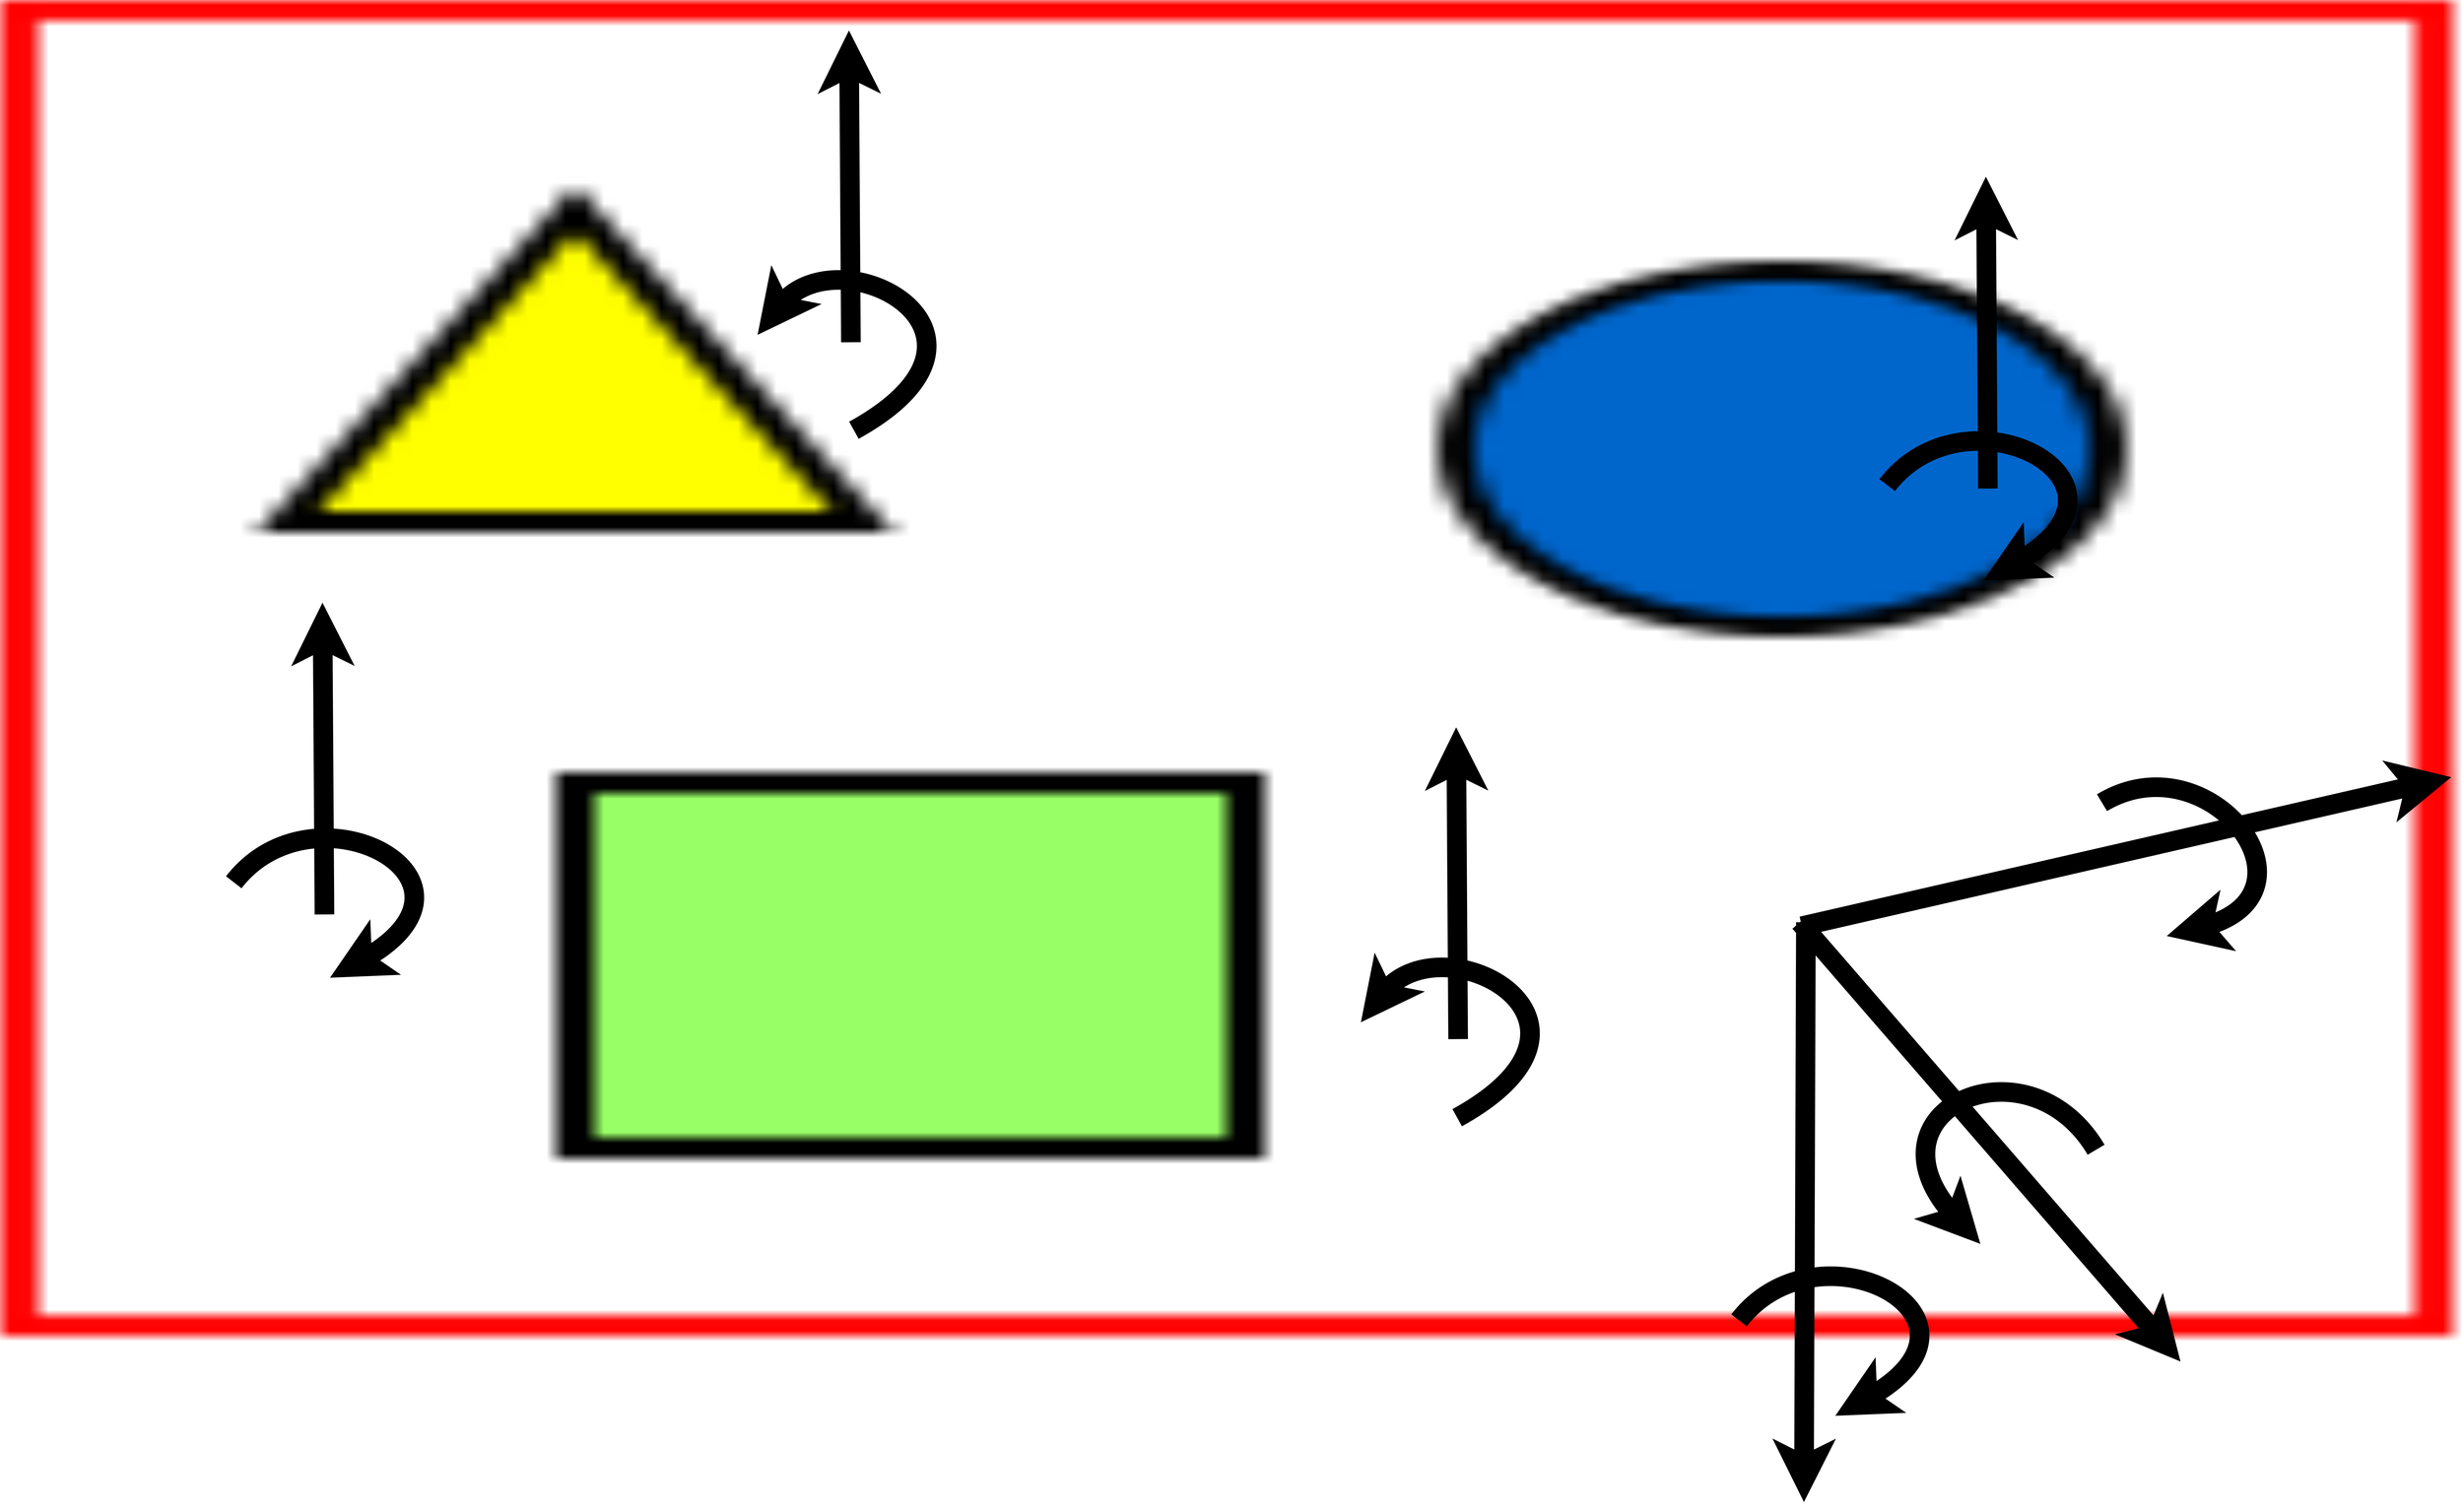 <?xml version="1.0" encoding="UTF-8"?>
<dia:diagram xmlns:dia="http://www.lysator.liu.se/~alla/dia/">
  <dia:layer name="Background" visible="true" active="true">
    <dia:object type="Standard - Image" version="0" id="O0">
      <dia:attribute name="obj_pos">
        <dia:point val="-117.2,26"/>
      </dia:attribute>
      <dia:attribute name="obj_bb">
        <dia:rectangle val="-117.25,25.95;382.85,298.5"/>
      </dia:attribute>
      <dia:attribute name="elem_corner">
        <dia:point val="-117.2,26"/>
      </dia:attribute>
      <dia:attribute name="elem_width">
        <dia:real val="500"/>
      </dia:attribute>
      <dia:attribute name="elem_height">
        <dia:real val="272.45"/>
      </dia:attribute>
      <dia:attribute name="draw_border">
        <dia:boolean val="false"/>
      </dia:attribute>
      <dia:attribute name="keep_aspect">
        <dia:boolean val="true"/>
      </dia:attribute>
      <dia:attribute name="file">
        <dia:string>#/home/clewis/temp.png#</dia:string>
      </dia:attribute>
    </dia:object>
    <dia:object type="Standard - Line" version="0" id="O1">
      <dia:attribute name="obj_pos">
        <dia:point val="-51.1,212.5"/>
      </dia:attribute>
      <dia:attribute name="obj_bb">
        <dia:rectangle val="-57.919,144.428;-44.975,214.513"/>
      </dia:attribute>
      <dia:attribute name="conn_endpoints">
        <dia:point val="-51.1,212.5"/>
        <dia:point val="-51.5,148.9"/>
      </dia:attribute>
      <dia:attribute name="numcp">
        <dia:int val="1"/>
      </dia:attribute>
      <dia:attribute name="line_width">
        <dia:real val="4"/>
      </dia:attribute>
      <dia:attribute name="end_arrow">
        <dia:enum val="22"/>
      </dia:attribute>
      <dia:attribute name="end_arrow_length">
        <dia:real val="4"/>
      </dia:attribute>
      <dia:attribute name="end_arrow_width">
        <dia:real val="4"/>
      </dia:attribute>
    </dia:object>
    <dia:object type="Standard - Line" version="0" id="O2">
      <dia:attribute name="obj_pos">
        <dia:point val="250.934,214.1"/>
      </dia:attribute>
      <dia:attribute name="obj_bb">
        <dia:rectangle val="244.091,212.093;257.035,336.841"/>
      </dia:attribute>
      <dia:attribute name="conn_endpoints">
        <dia:point val="250.934,214.1"/>
        <dia:point val="250.534,332.369"/>
      </dia:attribute>
      <dia:attribute name="numcp">
        <dia:int val="1"/>
      </dia:attribute>
      <dia:attribute name="line_width">
        <dia:real val="4"/>
      </dia:attribute>
      <dia:attribute name="end_arrow">
        <dia:enum val="22"/>
      </dia:attribute>
      <dia:attribute name="end_arrow_length">
        <dia:real val="4"/>
      </dia:attribute>
      <dia:attribute name="end_arrow_width">
        <dia:real val="4"/>
      </dia:attribute>
    </dia:object>
    <dia:object type="Standard - BezierLine" version="0" id="O3">
      <dia:attribute name="obj_pos">
        <dia:point val="237.3,295.3"/>
      </dia:attribute>
      <dia:attribute name="obj_bb">
        <dia:rectangle val="234.494,284.302;276.116,315.388"/>
      </dia:attribute>
      <dia:attribute name="bez_points">
        <dia:point val="237.3,295.3"/>
        <dia:point val="253.7,274.1"/>
        <dia:point val="292.9,294.9"/>
        <dia:point val="256.934,314.769"/>
      </dia:attribute>
      <dia:attribute name="corner_types">
        <dia:enum val="0"/>
        <dia:enum val="0"/>
      </dia:attribute>
      <dia:attribute name="line_width">
        <dia:real val="4"/>
      </dia:attribute>
      <dia:attribute name="end_arrow">
        <dia:enum val="22"/>
      </dia:attribute>
      <dia:attribute name="end_arrow_length">
        <dia:real val="4"/>
      </dia:attribute>
      <dia:attribute name="end_arrow_width">
        <dia:real val="4"/>
      </dia:attribute>
    </dia:object>
    <dia:object type="Standard - Line" version="0" id="O4">
      <dia:attribute name="obj_pos">
        <dia:point val="249.7,214.1"/>
      </dia:attribute>
      <dia:attribute name="obj_bb">
        <dia:rectangle val="246.879,211.279;330.228,307.081"/>
      </dia:attribute>
      <dia:attribute name="conn_endpoints">
        <dia:point val="249.7,214.1"/>
        <dia:point val="327.3,303.7"/>
      </dia:attribute>
      <dia:attribute name="numcp">
        <dia:int val="1"/>
      </dia:attribute>
      <dia:attribute name="line_width">
        <dia:real val="4"/>
      </dia:attribute>
      <dia:attribute name="end_arrow">
        <dia:enum val="22"/>
      </dia:attribute>
      <dia:attribute name="end_arrow_length">
        <dia:real val="4"/>
      </dia:attribute>
      <dia:attribute name="end_arrow_width">
        <dia:real val="4"/>
      </dia:attribute>
    </dia:object>
    <dia:object type="Standard - BezierLine" version="0" id="O5">
      <dia:attribute name="obj_pos">
        <dia:point val="310.1,260.5"/>
      </dia:attribute>
      <dia:attribute name="obj_bb">
        <dia:rectangle val="272.955,246.706;312.841,279.7"/>
      </dia:attribute>
      <dia:attribute name="bez_points">
        <dia:point val="310.1,260.5"/>
        <dia:point val="296.1,236.9"/>
        <dia:point val="261.3,252.5"/>
        <dia:point val="286.5,279.7"/>
      </dia:attribute>
      <dia:attribute name="corner_types">
        <dia:enum val="0"/>
        <dia:enum val="0"/>
      </dia:attribute>
      <dia:attribute name="line_width">
        <dia:real val="4"/>
      </dia:attribute>
      <dia:attribute name="end_arrow">
        <dia:enum val="22"/>
      </dia:attribute>
      <dia:attribute name="end_arrow_length">
        <dia:real val="4"/>
      </dia:attribute>
      <dia:attribute name="end_arrow_width">
        <dia:real val="4"/>
      </dia:attribute>
    </dia:object>
    <dia:object type="Standard - Line" version="0" id="O6">
      <dia:attribute name="obj_pos">
        <dia:point val="250.1,214.9"/>
      </dia:attribute>
      <dia:attribute name="obj_bb">
        <dia:rectangle val="247.703,180.088;386.859,217.297"/>
      </dia:attribute>
      <dia:attribute name="conn_endpoints">
        <dia:point val="250.1,214.9"/>
        <dia:point val="382.5,184.5"/>
      </dia:attribute>
      <dia:attribute name="numcp">
        <dia:int val="1"/>
      </dia:attribute>
      <dia:attribute name="line_width">
        <dia:real val="4"/>
      </dia:attribute>
      <dia:attribute name="end_arrow">
        <dia:enum val="22"/>
      </dia:attribute>
      <dia:attribute name="end_arrow_length">
        <dia:real val="4"/>
      </dia:attribute>
      <dia:attribute name="end_arrow_width">
        <dia:real val="4"/>
      </dia:attribute>
    </dia:object>
    <dia:object type="Standard - BezierLine" version="0" id="O7">
      <dia:attribute name="obj_pos">
        <dia:point val="311.3,189.7"/>
      </dia:attribute>
      <dia:attribute name="obj_bb">
        <dia:rectangle val="308.556,184.539;344.938,219.999"/>
      </dia:attribute>
      <dia:attribute name="bez_points">
        <dia:point val="311.3,189.7"/>
        <dia:point val="333.3,176.5"/>
        <dia:point val="357.7,208.5"/>
        <dia:point val="324.5,216.9"/>
      </dia:attribute>
      <dia:attribute name="corner_types">
        <dia:enum val="0"/>
        <dia:enum val="0"/>
      </dia:attribute>
      <dia:attribute name="line_width">
        <dia:real val="4"/>
      </dia:attribute>
      <dia:attribute name="end_arrow">
        <dia:enum val="22"/>
      </dia:attribute>
      <dia:attribute name="end_arrow_length">
        <dia:real val="4"/>
      </dia:attribute>
      <dia:attribute name="end_arrow_width">
        <dia:real val="4"/>
      </dia:attribute>
    </dia:object>
    <dia:object type="Standard - BezierLine" version="0" id="O8">
      <dia:attribute name="obj_pos">
        <dia:point val="-69.593,205.933"/>
      </dia:attribute>
      <dia:attribute name="obj_bb">
        <dia:rectangle val="-72.399,194.935;-30.777,226.021"/>
      </dia:attribute>
      <dia:attribute name="bez_points">
        <dia:point val="-69.593,205.933"/>
        <dia:point val="-53.193,184.733"/>
        <dia:point val="-13.993,205.533"/>
        <dia:point val="-49.959,225.402"/>
      </dia:attribute>
      <dia:attribute name="corner_types">
        <dia:enum val="0"/>
        <dia:enum val="0"/>
      </dia:attribute>
      <dia:attribute name="line_width">
        <dia:real val="4"/>
      </dia:attribute>
      <dia:attribute name="end_arrow">
        <dia:enum val="22"/>
      </dia:attribute>
      <dia:attribute name="end_arrow_length">
        <dia:real val="4"/>
      </dia:attribute>
      <dia:attribute name="end_arrow_width">
        <dia:real val="4"/>
      </dia:attribute>
    </dia:object>
    <dia:object type="Standard - BezierLine" version="0" id="O9">
      <dia:attribute name="obj_pos">
        <dia:point val="160.207,234.493"/>
      </dia:attribute>
      <dia:attribute name="obj_bb">
        <dia:rectangle val="160.207,220.295;196.684,256.68"/>
      </dia:attribute>
      <dia:attribute name="bez_points">
        <dia:point val="160.207,234.493"/>
        <dia:point val="176.607,213.293"/>
        <dia:point val="215.807,234.093"/>
        <dia:point val="179.841,253.962"/>
      </dia:attribute>
      <dia:attribute name="corner_types">
        <dia:enum val="0"/>
        <dia:enum val="0"/>
      </dia:attribute>
      <dia:attribute name="line_width">
        <dia:real val="4"/>
      </dia:attribute>
      <dia:attribute name="start_arrow">
        <dia:enum val="22"/>
      </dia:attribute>
      <dia:attribute name="start_arrow_length">
        <dia:real val="4"/>
      </dia:attribute>
      <dia:attribute name="start_arrow_width">
        <dia:real val="4"/>
      </dia:attribute>
    </dia:object>
    <dia:object type="Standard - BezierLine" version="0" id="O10">
      <dia:attribute name="obj_pos">
        <dia:point val="37.207,94.253"/>
      </dia:attribute>
      <dia:attribute name="obj_bb">
        <dia:rectangle val="37.207,80.054;73.684,116.44"/>
      </dia:attribute>
      <dia:attribute name="bez_points">
        <dia:point val="37.207,94.253"/>
        <dia:point val="53.607,73.053"/>
        <dia:point val="92.807,93.853"/>
        <dia:point val="56.841,113.722"/>
      </dia:attribute>
      <dia:attribute name="corner_types">
        <dia:enum val="0"/>
        <dia:enum val="0"/>
      </dia:attribute>
      <dia:attribute name="line_width">
        <dia:real val="4"/>
      </dia:attribute>
      <dia:attribute name="start_arrow">
        <dia:enum val="22"/>
      </dia:attribute>
      <dia:attribute name="start_arrow_length">
        <dia:real val="4"/>
      </dia:attribute>
      <dia:attribute name="start_arrow_width">
        <dia:real val="4"/>
      </dia:attribute>
    </dia:object>
    <dia:object type="Standard - BezierLine" version="0" id="O11">
      <dia:attribute name="obj_pos">
        <dia:point val="267.5,124.911"/>
      </dia:attribute>
      <dia:attribute name="obj_bb">
        <dia:rectangle val="264.694,113.913;306.316,145"/>
      </dia:attribute>
      <dia:attribute name="bez_points">
        <dia:point val="267.5,124.911"/>
        <dia:point val="283.9,103.711"/>
        <dia:point val="323.1,124.511"/>
        <dia:point val="287.134,144.381"/>
      </dia:attribute>
      <dia:attribute name="corner_types">
        <dia:enum val="0"/>
        <dia:enum val="0"/>
      </dia:attribute>
      <dia:attribute name="line_width">
        <dia:real val="4"/>
      </dia:attribute>
      <dia:attribute name="end_arrow">
        <dia:enum val="22"/>
      </dia:attribute>
      <dia:attribute name="end_arrow_length">
        <dia:real val="4"/>
      </dia:attribute>
      <dia:attribute name="end_arrow_width">
        <dia:real val="4"/>
      </dia:attribute>
    </dia:object>
    <dia:object type="Standard - Line" version="0" id="O12">
      <dia:attribute name="obj_pos">
        <dia:point val="288.03,125.61"/>
      </dia:attribute>
      <dia:attribute name="obj_bb">
        <dia:rectangle val="281.211,57.538;294.155,127.623"/>
      </dia:attribute>
      <dia:attribute name="conn_endpoints">
        <dia:point val="288.03,125.61"/>
        <dia:point val="287.63,62.01"/>
      </dia:attribute>
      <dia:attribute name="numcp">
        <dia:int val="1"/>
      </dia:attribute>
      <dia:attribute name="line_width">
        <dia:real val="4"/>
      </dia:attribute>
      <dia:attribute name="end_arrow">
        <dia:enum val="22"/>
      </dia:attribute>
      <dia:attribute name="end_arrow_length">
        <dia:real val="4"/>
      </dia:attribute>
      <dia:attribute name="end_arrow_width">
        <dia:real val="4"/>
      </dia:attribute>
    </dia:object>
    <dia:object type="Standard - Line" version="0" id="O13">
      <dia:attribute name="obj_pos">
        <dia:point val="56.23,95.77"/>
      </dia:attribute>
      <dia:attribute name="obj_bb">
        <dia:rectangle val="49.411,27.698;62.355,97.783"/>
      </dia:attribute>
      <dia:attribute name="conn_endpoints">
        <dia:point val="56.23,95.77"/>
        <dia:point val="55.83,32.17"/>
      </dia:attribute>
      <dia:attribute name="numcp">
        <dia:int val="1"/>
      </dia:attribute>
      <dia:attribute name="line_width">
        <dia:real val="4"/>
      </dia:attribute>
      <dia:attribute name="end_arrow">
        <dia:enum val="22"/>
      </dia:attribute>
      <dia:attribute name="end_arrow_length">
        <dia:real val="4"/>
      </dia:attribute>
      <dia:attribute name="end_arrow_width">
        <dia:real val="4"/>
      </dia:attribute>
    </dia:object>
    <dia:object type="Standard - Line" version="0" id="O14">
      <dia:attribute name="obj_pos">
        <dia:point val="180.03,237.93"/>
      </dia:attribute>
      <dia:attribute name="obj_bb">
        <dia:rectangle val="173.211,169.858;186.155,239.943"/>
      </dia:attribute>
      <dia:attribute name="conn_endpoints">
        <dia:point val="180.03,237.93"/>
        <dia:point val="179.63,174.33"/>
      </dia:attribute>
      <dia:attribute name="numcp">
        <dia:int val="1"/>
      </dia:attribute>
      <dia:attribute name="line_width">
        <dia:real val="4"/>
      </dia:attribute>
      <dia:attribute name="end_arrow">
        <dia:enum val="22"/>
      </dia:attribute>
      <dia:attribute name="end_arrow_length">
        <dia:real val="4"/>
      </dia:attribute>
      <dia:attribute name="end_arrow_width">
        <dia:real val="4"/>
      </dia:attribute>
    </dia:object>
  </dia:layer>
</dia:diagram>
